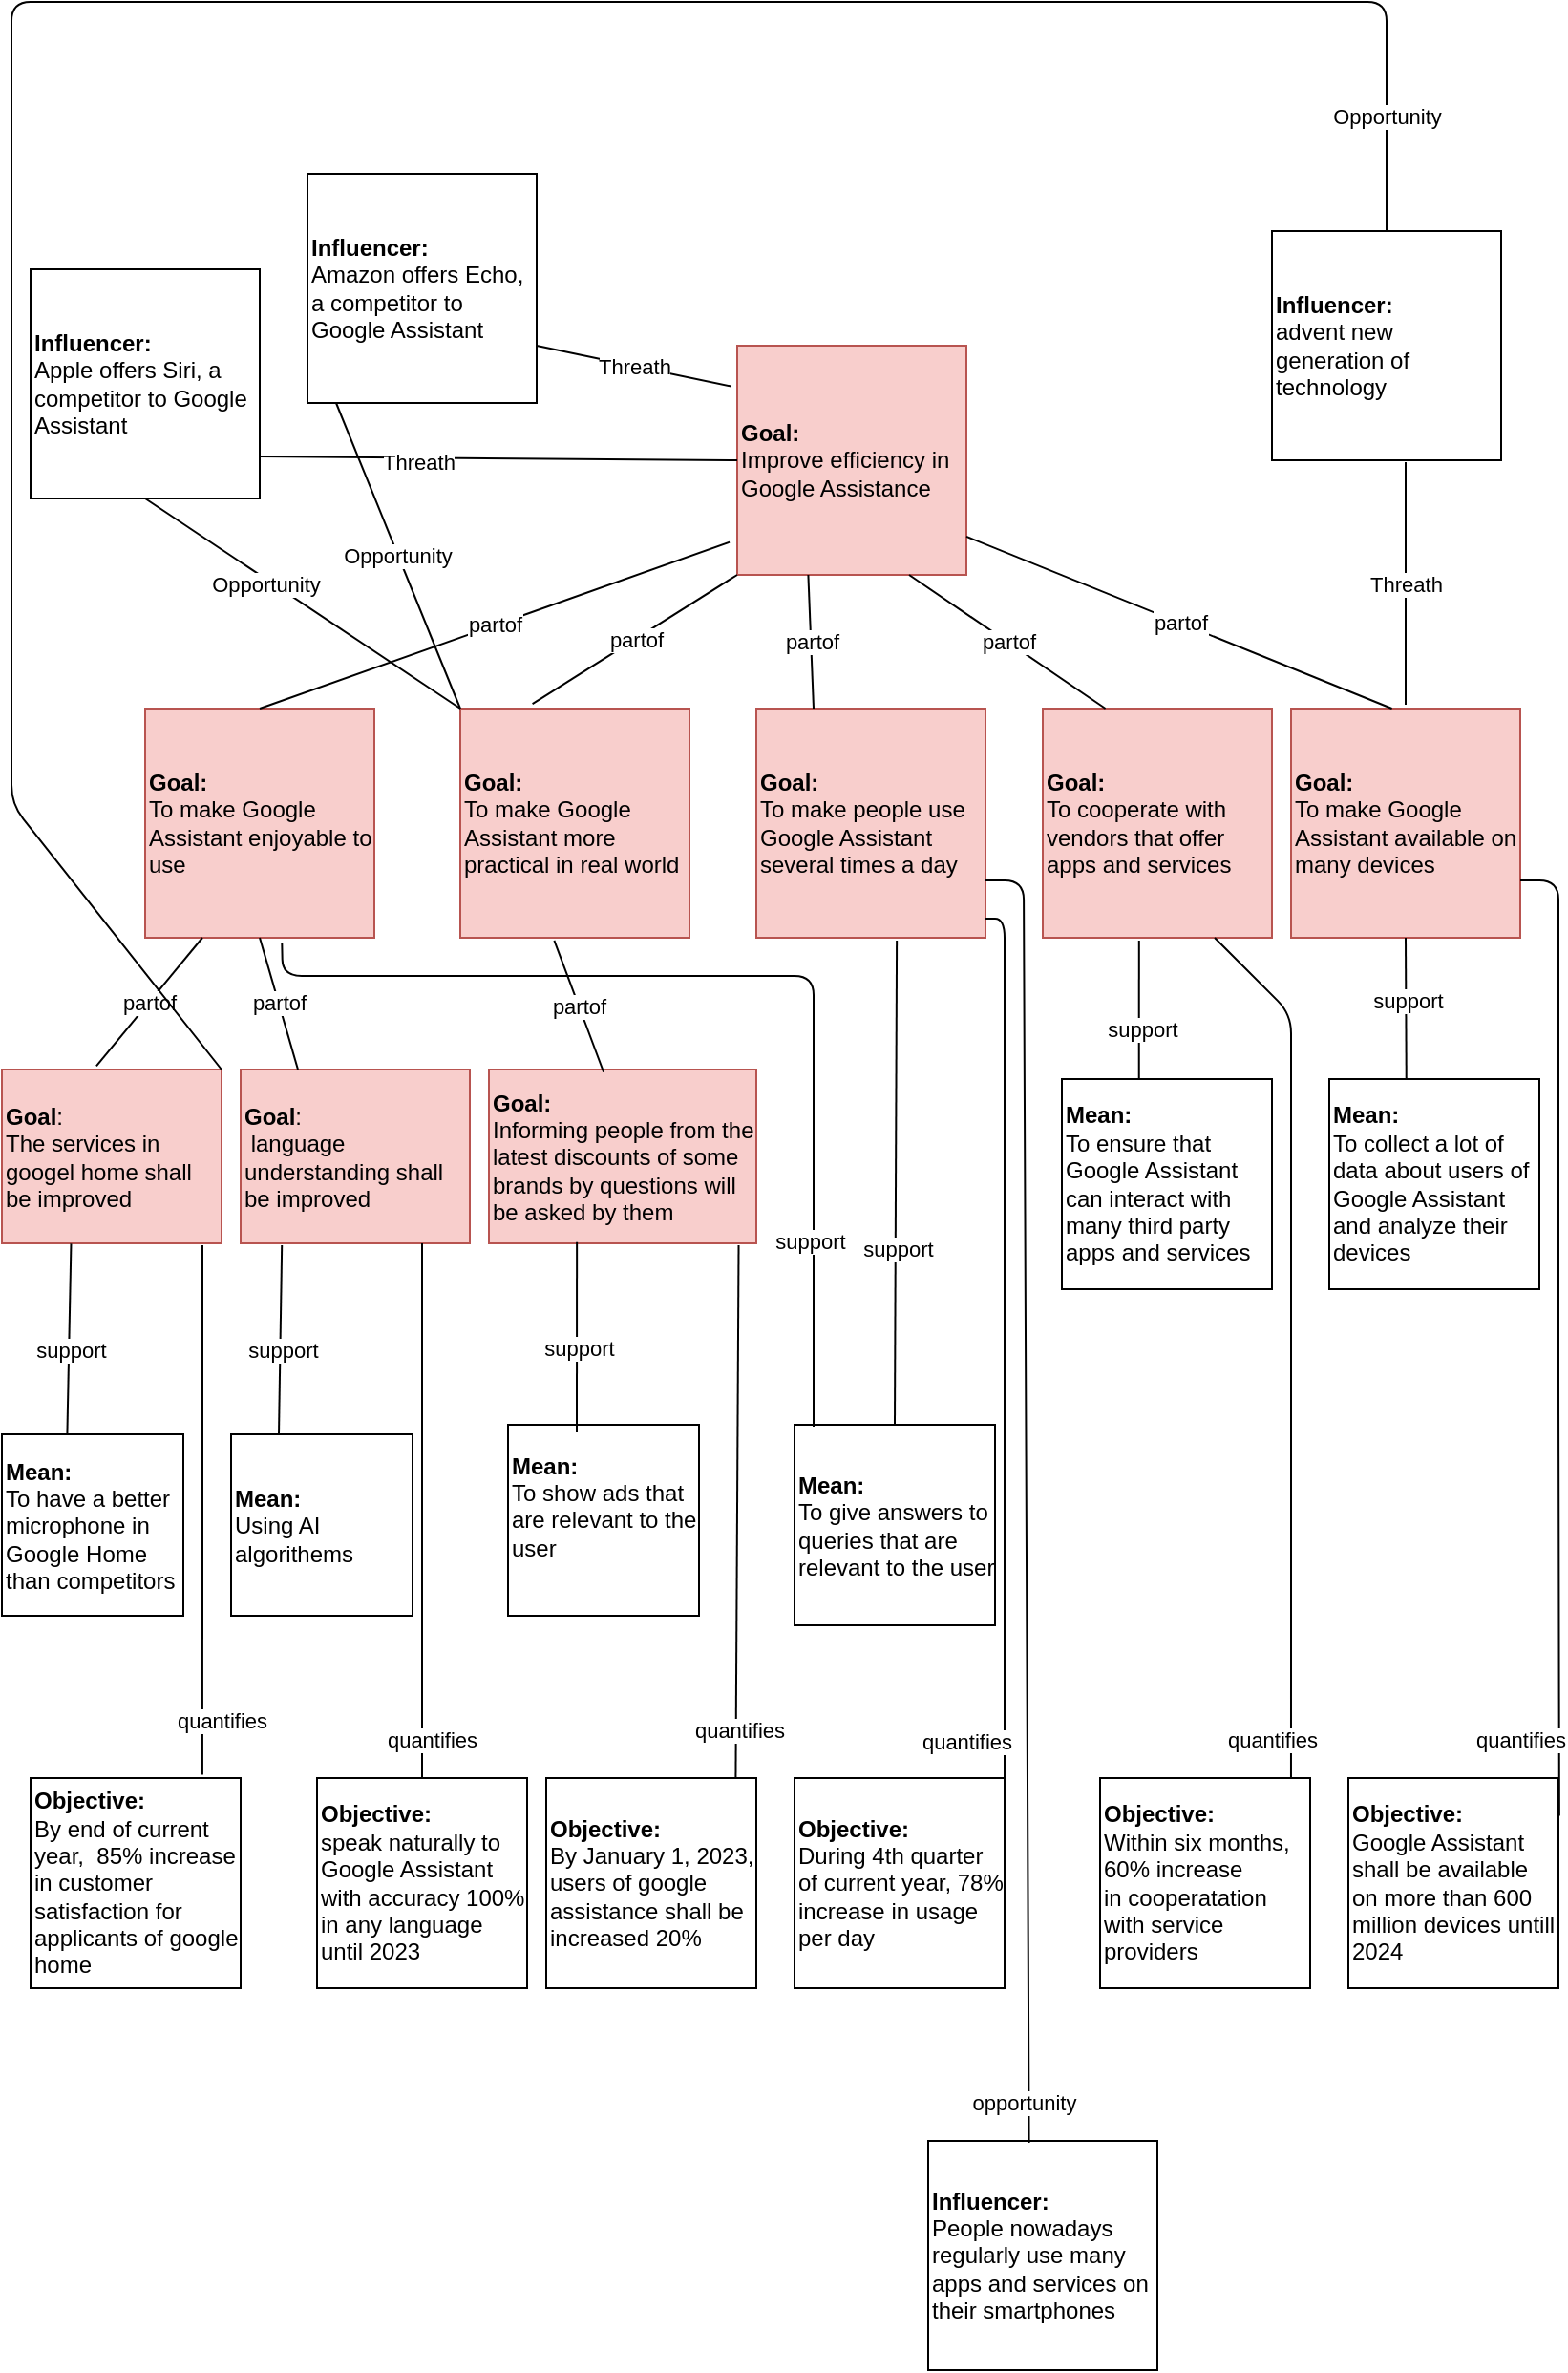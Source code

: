 <mxfile version="15.1.2" type="github">
  <diagram id="hF1DCo-za6BDpXijDqXe" name="Page-1">
    <mxGraphModel dx="1038" dy="1716" grid="1" gridSize="10" guides="1" tooltips="1" connect="1" arrows="1" fold="1" page="1" pageScale="1" pageWidth="827" pageHeight="1169" math="0" shadow="0">
      <root>
        <object label="" id="0">
          <mxCell />
        </object>
        <mxCell id="1" parent="0" />
        <mxCell id="UOg6kvVTi9lM9-NH_RH6-1" value="&lt;b&gt;Goal:&lt;/b&gt;&lt;br&gt;&lt;div&gt;Informing people from the latest discounts of some brands by questions will be asked by them&lt;br&gt;&lt;/div&gt;" style="rounded=0;whiteSpace=wrap;html=1;align=left;fillColor=#f8cecc;strokeColor=#b85450;" parent="1" vertex="1">
          <mxGeometry x="260" y="199" width="140" height="91" as="geometry" />
        </mxCell>
        <mxCell id="UOg6kvVTi9lM9-NH_RH6-2" value="&lt;b&gt;Mean:&lt;/b&gt;&lt;br&gt;&lt;div&gt;To show ads that are relevant to the user&lt;/div&gt;&lt;div&gt;&lt;br&gt;&lt;/div&gt;" style="whiteSpace=wrap;html=1;aspect=fixed;align=left;" parent="1" vertex="1">
          <mxGeometry x="270" y="385" width="100" height="100" as="geometry" />
        </mxCell>
        <mxCell id="UOg6kvVTi9lM9-NH_RH6-3" value="&lt;b&gt;Goal:&lt;/b&gt;&lt;br&gt;&lt;div&gt;To make people use Google Assistant several times a day&lt;br&gt;&lt;/div&gt;" style="whiteSpace=wrap;html=1;aspect=fixed;align=left;fillColor=#f8cecc;strokeColor=#b85450;" parent="1" vertex="1">
          <mxGeometry x="400" y="10" width="120" height="120" as="geometry" />
        </mxCell>
        <mxCell id="UOg6kvVTi9lM9-NH_RH6-4" value="&lt;b&gt;Goal:&lt;/b&gt;&lt;br&gt;To make Google Assistant available on many devices" style="whiteSpace=wrap;html=1;aspect=fixed;align=left;fillColor=#f8cecc;strokeColor=#b85450;" parent="1" vertex="1">
          <mxGeometry x="680" y="10" width="120" height="120" as="geometry" />
        </mxCell>
        <mxCell id="UOg6kvVTi9lM9-NH_RH6-5" value="&lt;b&gt;Goal:&lt;/b&gt;&lt;br&gt;&lt;div&gt;To make Google Assistant enjoyable to use&lt;br&gt;&lt;/div&gt;" style="whiteSpace=wrap;html=1;aspect=fixed;align=left;fillColor=#f8cecc;strokeColor=#b85450;" parent="1" vertex="1">
          <mxGeometry x="80" y="10" width="120" height="120" as="geometry" />
        </mxCell>
        <mxCell id="UOg6kvVTi9lM9-NH_RH6-6" value="&lt;b&gt;Goal:&lt;/b&gt;&lt;br&gt;&lt;div&gt;To make Google Assistant more practical in real world&lt;br&gt;&lt;/div&gt;" style="whiteSpace=wrap;html=1;aspect=fixed;align=left;fillColor=#f8cecc;strokeColor=#b85450;" parent="1" vertex="1">
          <mxGeometry x="245" y="10" width="120" height="120" as="geometry" />
        </mxCell>
        <mxCell id="UOg6kvVTi9lM9-NH_RH6-7" value="&lt;div&gt;&lt;b&gt;Goal&lt;/b&gt;:&lt;/div&gt;The services in googel home shall be improved" style="rounded=0;whiteSpace=wrap;html=1;align=left;fillColor=#f8cecc;strokeColor=#b85450;" parent="1" vertex="1">
          <mxGeometry x="5" y="199" width="115" height="91" as="geometry" />
        </mxCell>
        <mxCell id="UOg6kvVTi9lM9-NH_RH6-8" value="&lt;b&gt;Mean:&lt;/b&gt;&lt;br&gt;To have a better microphone in Google Home than competitors" style="whiteSpace=wrap;html=1;aspect=fixed;align=left;" parent="1" vertex="1">
          <mxGeometry x="5" y="390" width="95" height="95" as="geometry" />
        </mxCell>
        <mxCell id="UOg6kvVTi9lM9-NH_RH6-9" value="&lt;b&gt;Mean:&lt;br&gt;&lt;/b&gt;To ensure that Google Assistant can interact with many third party apps and services" style="whiteSpace=wrap;html=1;aspect=fixed;align=left;" parent="1" vertex="1">
          <mxGeometry x="560" y="204" width="110" height="110" as="geometry" />
        </mxCell>
        <mxCell id="UOg6kvVTi9lM9-NH_RH6-10" value="&lt;b&gt;Mean:&lt;/b&gt;&lt;br&gt;To give answers to queries that are relevant to the user" style="whiteSpace=wrap;html=1;aspect=fixed;align=left;" parent="1" vertex="1">
          <mxGeometry x="420" y="385" width="105" height="105" as="geometry" />
        </mxCell>
        <mxCell id="UOg6kvVTi9lM9-NH_RH6-11" value="&lt;b&gt;Mean:&lt;/b&gt;&lt;br&gt;To collect a lot of data about users of Google Assistant and analyze their devices" style="whiteSpace=wrap;html=1;aspect=fixed;align=left;" parent="1" vertex="1">
          <mxGeometry x="700" y="204" width="110" height="110" as="geometry" />
        </mxCell>
        <mxCell id="UOg6kvVTi9lM9-NH_RH6-12" value="&lt;b&gt;Goal:&lt;/b&gt;&lt;br&gt;To cooperate with vendors that offer apps and services" style="whiteSpace=wrap;html=1;aspect=fixed;align=left;fillColor=#f8cecc;strokeColor=#b85450;" parent="1" vertex="1">
          <mxGeometry x="550" y="10" width="120" height="120" as="geometry" />
        </mxCell>
        <mxCell id="UOg6kvVTi9lM9-NH_RH6-13" value="&lt;b&gt;Influencer:&lt;br&gt;&lt;/b&gt;&lt;span&gt;People nowadays regularly use many apps and services on their smartphones&lt;/span&gt;&lt;b&gt;&lt;br&gt;&lt;/b&gt;" style="whiteSpace=wrap;html=1;aspect=fixed;align=left;" parent="1" vertex="1">
          <mxGeometry x="490" y="760" width="120" height="120" as="geometry" />
        </mxCell>
        <mxCell id="UOg6kvVTi9lM9-NH_RH6-14" value="" style="endArrow=none;html=1;entryX=1;entryY=0.75;entryDx=0;entryDy=0;exitX=0.44;exitY=0.008;exitDx=0;exitDy=0;exitPerimeter=0;" parent="1" source="UOg6kvVTi9lM9-NH_RH6-13" target="UOg6kvVTi9lM9-NH_RH6-3" edge="1">
          <mxGeometry width="50" height="50" relative="1" as="geometry">
            <mxPoint x="540" y="380" as="sourcePoint" />
            <mxPoint x="680" y="100" as="targetPoint" />
            <Array as="points">
              <mxPoint x="540" y="100" />
              <mxPoint x="520" y="100" />
            </Array>
          </mxGeometry>
        </mxCell>
        <mxCell id="k02TBx-nNFQsuxZOjiUl-22" value="opportunity" style="edgeLabel;html=1;align=center;verticalAlign=middle;resizable=0;points=[];" vertex="1" connectable="0" parent="UOg6kvVTi9lM9-NH_RH6-14">
          <mxGeometry x="-0.871" y="-2" relative="1" as="geometry">
            <mxPoint x="-5" y="23" as="offset" />
          </mxGeometry>
        </mxCell>
        <mxCell id="UOg6kvVTi9lM9-NH_RH6-17" value="" style="endArrow=none;html=1;entryX=0.597;entryY=1.022;entryDx=0;entryDy=0;entryPerimeter=0;" parent="1" target="UOg6kvVTi9lM9-NH_RH6-5" edge="1">
          <mxGeometry width="50" height="50" relative="1" as="geometry">
            <mxPoint x="430" y="386" as="sourcePoint" />
            <mxPoint x="170" y="150" as="targetPoint" />
            <Array as="points">
              <mxPoint x="430" y="150" />
              <mxPoint x="410" y="150" />
              <mxPoint x="152" y="150" />
            </Array>
          </mxGeometry>
        </mxCell>
        <mxCell id="UOg6kvVTi9lM9-NH_RH6-18" value="support" style="edgeLabel;html=1;align=center;verticalAlign=middle;resizable=0;points=[];" parent="UOg6kvVTi9lM9-NH_RH6-17" vertex="1" connectable="0">
          <mxGeometry x="-0.633" y="-1" relative="1" as="geometry">
            <mxPoint x="-3" as="offset" />
          </mxGeometry>
        </mxCell>
        <mxCell id="UOg6kvVTi9lM9-NH_RH6-19" value="" style="endArrow=none;html=1;exitX=0.5;exitY=0;exitDx=0;exitDy=0;entryX=0.613;entryY=1.012;entryDx=0;entryDy=0;entryPerimeter=0;" parent="1" source="UOg6kvVTi9lM9-NH_RH6-10" target="UOg6kvVTi9lM9-NH_RH6-3" edge="1">
          <mxGeometry width="50" height="50" relative="1" as="geometry">
            <mxPoint x="590" y="200" as="sourcePoint" />
            <mxPoint x="640" y="150" as="targetPoint" />
          </mxGeometry>
        </mxCell>
        <mxCell id="UOg6kvVTi9lM9-NH_RH6-20" value="support" style="edgeLabel;html=1;align=center;verticalAlign=middle;resizable=0;points=[];" parent="UOg6kvVTi9lM9-NH_RH6-19" vertex="1" connectable="0">
          <mxGeometry x="-0.269" y="4" relative="1" as="geometry">
            <mxPoint x="5" as="offset" />
          </mxGeometry>
        </mxCell>
        <mxCell id="UOg6kvVTi9lM9-NH_RH6-21" value="" style="endArrow=none;html=1;entryX=0.42;entryY=1.012;entryDx=0;entryDy=0;exitX=0.367;exitY=0.005;exitDx=0;exitDy=0;exitPerimeter=0;entryPerimeter=0;" parent="1" source="UOg6kvVTi9lM9-NH_RH6-9" target="UOg6kvVTi9lM9-NH_RH6-12" edge="1">
          <mxGeometry width="50" height="50" relative="1" as="geometry">
            <mxPoint x="740" y="200" as="sourcePoint" />
            <mxPoint x="740" y="130" as="targetPoint" />
          </mxGeometry>
        </mxCell>
        <mxCell id="UOg6kvVTi9lM9-NH_RH6-22" value="support" style="edgeLabel;html=1;align=center;verticalAlign=middle;resizable=0;points=[];" parent="UOg6kvVTi9lM9-NH_RH6-21" vertex="1" connectable="0">
          <mxGeometry x="-0.269" y="4" relative="1" as="geometry">
            <mxPoint x="5" as="offset" />
          </mxGeometry>
        </mxCell>
        <mxCell id="UOg6kvVTi9lM9-NH_RH6-23" value="" style="endArrow=none;html=1;exitX=0.367;exitY=0.002;exitDx=0;exitDy=0;exitPerimeter=0;entryX=0.5;entryY=1;entryDx=0;entryDy=0;" parent="1" source="UOg6kvVTi9lM9-NH_RH6-11" target="UOg6kvVTi9lM9-NH_RH6-4" edge="1">
          <mxGeometry width="50" height="50" relative="1" as="geometry">
            <mxPoint x="739.5" y="200" as="sourcePoint" />
            <mxPoint x="740" y="150" as="targetPoint" />
          </mxGeometry>
        </mxCell>
        <mxCell id="UOg6kvVTi9lM9-NH_RH6-24" value="support" style="edgeLabel;html=1;align=center;verticalAlign=middle;resizable=0;points=[];" parent="UOg6kvVTi9lM9-NH_RH6-23" vertex="1" connectable="0">
          <mxGeometry x="-0.269" y="4" relative="1" as="geometry">
            <mxPoint x="5" y="-14" as="offset" />
          </mxGeometry>
        </mxCell>
        <mxCell id="UOg6kvVTi9lM9-NH_RH6-25" value="" style="endArrow=none;html=1;entryX=0.329;entryY=0.993;entryDx=0;entryDy=0;entryPerimeter=0;" parent="1" edge="1" target="UOg6kvVTi9lM9-NH_RH6-1">
          <mxGeometry width="50" height="50" relative="1" as="geometry">
            <mxPoint x="306" y="389" as="sourcePoint" />
            <mxPoint x="255" y="324" as="targetPoint" />
          </mxGeometry>
        </mxCell>
        <mxCell id="UOg6kvVTi9lM9-NH_RH6-26" value="support" style="edgeLabel;html=1;align=center;verticalAlign=middle;resizable=0;points=[];" parent="UOg6kvVTi9lM9-NH_RH6-25" vertex="1" connectable="0">
          <mxGeometry x="-0.269" y="4" relative="1" as="geometry">
            <mxPoint x="5" y="-8" as="offset" />
          </mxGeometry>
        </mxCell>
        <mxCell id="UOg6kvVTi9lM9-NH_RH6-27" value="partof" style="endArrow=none;html=1;entryX=0.41;entryY=1.012;entryDx=0;entryDy=0;entryPerimeter=0;exitX=0.429;exitY=0.015;exitDx=0;exitDy=0;exitPerimeter=0;" parent="1" source="UOg6kvVTi9lM9-NH_RH6-1" target="UOg6kvVTi9lM9-NH_RH6-6" edge="1">
          <mxGeometry width="50" height="50" relative="1" as="geometry">
            <mxPoint x="249" y="200" as="sourcePoint" />
            <mxPoint x="250" y="140" as="targetPoint" />
          </mxGeometry>
        </mxCell>
        <mxCell id="UOg6kvVTi9lM9-NH_RH6-28" value="partof" style="endArrow=none;html=1;exitX=0.43;exitY=-0.02;exitDx=0;exitDy=0;exitPerimeter=0;entryX=0.25;entryY=1;entryDx=0;entryDy=0;" parent="1" source="UOg6kvVTi9lM9-NH_RH6-7" target="UOg6kvVTi9lM9-NH_RH6-5" edge="1">
          <mxGeometry width="50" height="50" relative="1" as="geometry">
            <mxPoint x="130.5" y="200" as="sourcePoint" />
            <mxPoint x="130" y="140" as="targetPoint" />
          </mxGeometry>
        </mxCell>
        <mxCell id="UOg6kvVTi9lM9-NH_RH6-29" value="" style="endArrow=none;html=1;exitX=0.36;exitY=0.002;exitDx=0;exitDy=0;exitPerimeter=0;entryX=0.315;entryY=1.002;entryDx=0;entryDy=0;entryPerimeter=0;" parent="1" source="UOg6kvVTi9lM9-NH_RH6-8" target="UOg6kvVTi9lM9-NH_RH6-7" edge="1">
          <mxGeometry width="50" height="50" relative="1" as="geometry">
            <mxPoint x="120" y="400" as="sourcePoint" />
            <mxPoint x="39" y="300" as="targetPoint" />
          </mxGeometry>
        </mxCell>
        <mxCell id="UOg6kvVTi9lM9-NH_RH6-30" value="support" style="edgeLabel;html=1;align=center;verticalAlign=middle;resizable=0;points=[];" parent="UOg6kvVTi9lM9-NH_RH6-29" vertex="1" connectable="0">
          <mxGeometry x="-0.269" y="4" relative="1" as="geometry">
            <mxPoint x="5" y="-8" as="offset" />
          </mxGeometry>
        </mxCell>
        <mxCell id="k02TBx-nNFQsuxZOjiUl-2" value="&lt;b&gt;Objective:&lt;/b&gt;&lt;br&gt;Google Assistant shall be available on more than 600 million devices untill 2024" style="whiteSpace=wrap;html=1;aspect=fixed;align=left;" vertex="1" parent="1">
          <mxGeometry x="710" y="570" width="110" height="110" as="geometry" />
        </mxCell>
        <mxCell id="k02TBx-nNFQsuxZOjiUl-3" value="&lt;div&gt;&lt;b&gt;Goal&lt;/b&gt;:&lt;/div&gt;&amp;nbsp;language understanding shall be improved" style="rounded=0;whiteSpace=wrap;html=1;align=left;fillColor=#f8cecc;strokeColor=#b85450;" vertex="1" parent="1">
          <mxGeometry x="130" y="199" width="120" height="91" as="geometry" />
        </mxCell>
        <mxCell id="k02TBx-nNFQsuxZOjiUl-4" value="&lt;b&gt;Objective:&lt;/b&gt;&lt;br&gt;speak naturally to Google Assistant with accuracy 100% in any language until 2023" style="whiteSpace=wrap;html=1;aspect=fixed;align=left;" vertex="1" parent="1">
          <mxGeometry x="170" y="570" width="110" height="110" as="geometry" />
        </mxCell>
        <mxCell id="k02TBx-nNFQsuxZOjiUl-6" value="" style="endArrow=none;html=1;entryX=1;entryY=0.75;entryDx=0;entryDy=0;exitX=1.004;exitY=0.18;exitDx=0;exitDy=0;exitPerimeter=0;" edge="1" parent="1" source="k02TBx-nNFQsuxZOjiUl-2" target="UOg6kvVTi9lM9-NH_RH6-4">
          <mxGeometry width="50" height="50" relative="1" as="geometry">
            <mxPoint x="830" y="590" as="sourcePoint" />
            <mxPoint x="820" y="100" as="targetPoint" />
            <Array as="points">
              <mxPoint x="820" y="370" />
              <mxPoint x="820" y="100" />
            </Array>
          </mxGeometry>
        </mxCell>
        <mxCell id="k02TBx-nNFQsuxZOjiUl-7" value="quantifies" style="edgeLabel;html=1;align=center;verticalAlign=middle;resizable=0;points=[];" vertex="1" connectable="0" parent="k02TBx-nNFQsuxZOjiUl-6">
          <mxGeometry x="0.443" y="1" relative="1" as="geometry">
            <mxPoint x="-19" y="328" as="offset" />
          </mxGeometry>
        </mxCell>
        <mxCell id="k02TBx-nNFQsuxZOjiUl-8" value="quantifies" style="endArrow=none;html=1;exitX=0.5;exitY=0;exitDx=0;exitDy=0;" edge="1" parent="1" source="k02TBx-nNFQsuxZOjiUl-4">
          <mxGeometry x="-0.857" y="-5" width="50" height="50" relative="1" as="geometry">
            <mxPoint x="120" y="354" as="sourcePoint" />
            <mxPoint x="225" y="290" as="targetPoint" />
            <mxPoint as="offset" />
          </mxGeometry>
        </mxCell>
        <mxCell id="k02TBx-nNFQsuxZOjiUl-9" value="partof" style="endArrow=none;html=1;entryX=0.5;entryY=1;entryDx=0;entryDy=0;exitX=0.25;exitY=0;exitDx=0;exitDy=0;" edge="1" parent="1" source="k02TBx-nNFQsuxZOjiUl-3" target="UOg6kvVTi9lM9-NH_RH6-5">
          <mxGeometry width="50" height="50" relative="1" as="geometry">
            <mxPoint x="160" y="200" as="sourcePoint" />
            <mxPoint x="160" y="150" as="targetPoint" />
          </mxGeometry>
        </mxCell>
        <mxCell id="k02TBx-nNFQsuxZOjiUl-10" value="&lt;b&gt;Mean:&lt;/b&gt;&lt;br&gt;Using AI algorithems" style="whiteSpace=wrap;html=1;aspect=fixed;align=left;" vertex="1" parent="1">
          <mxGeometry x="125" y="390" width="95" height="95" as="geometry" />
        </mxCell>
        <mxCell id="k02TBx-nNFQsuxZOjiUl-11" value="" style="endArrow=none;html=1;entryX=0.18;entryY=1.011;entryDx=0;entryDy=0;entryPerimeter=0;" edge="1" parent="1" target="k02TBx-nNFQsuxZOjiUl-3">
          <mxGeometry width="50" height="50" relative="1" as="geometry">
            <mxPoint x="150" y="390" as="sourcePoint" />
            <mxPoint x="150" y="300" as="targetPoint" />
          </mxGeometry>
        </mxCell>
        <mxCell id="k02TBx-nNFQsuxZOjiUl-12" value="support" style="edgeLabel;html=1;align=center;verticalAlign=middle;resizable=0;points=[];" vertex="1" connectable="0" parent="k02TBx-nNFQsuxZOjiUl-11">
          <mxGeometry x="-0.269" y="4" relative="1" as="geometry">
            <mxPoint x="5" y="-8" as="offset" />
          </mxGeometry>
        </mxCell>
        <mxCell id="k02TBx-nNFQsuxZOjiUl-13" value="&lt;b&gt;Objective:&lt;/b&gt;&lt;br&gt;By end of current year,&amp;nbsp; 85% increase in customer satisfaction for applicants of google home" style="whiteSpace=wrap;html=1;aspect=fixed;align=left;" vertex="1" parent="1">
          <mxGeometry x="20" y="570" width="110" height="110" as="geometry" />
        </mxCell>
        <mxCell id="k02TBx-nNFQsuxZOjiUl-14" value="quantifies" style="endArrow=none;html=1;exitX=0.818;exitY=-0.016;exitDx=0;exitDy=0;exitPerimeter=0;" edge="1" parent="1" source="k02TBx-nNFQsuxZOjiUl-13">
          <mxGeometry x="-0.796" y="-10" width="50" height="50" relative="1" as="geometry">
            <mxPoint x="100" y="600" as="sourcePoint" />
            <mxPoint x="110" y="291" as="targetPoint" />
            <mxPoint as="offset" />
          </mxGeometry>
        </mxCell>
        <mxCell id="k02TBx-nNFQsuxZOjiUl-15" value="&lt;b&gt;Objective:&lt;/b&gt;&lt;br&gt;&lt;div&gt;During 4th quarter of current year, 78% increase in usage per day&lt;br&gt;&lt;/div&gt;" style="whiteSpace=wrap;html=1;aspect=fixed;align=left;" vertex="1" parent="1">
          <mxGeometry x="420" y="570" width="110" height="110" as="geometry" />
        </mxCell>
        <mxCell id="k02TBx-nNFQsuxZOjiUl-16" style="edgeStyle=orthogonalEdgeStyle;rounded=0;orthogonalLoop=1;jettySize=auto;html=1;exitX=0.5;exitY=1;exitDx=0;exitDy=0;" edge="1" parent="1" source="UOg6kvVTi9lM9-NH_RH6-2" target="UOg6kvVTi9lM9-NH_RH6-2">
          <mxGeometry relative="1" as="geometry" />
        </mxCell>
        <mxCell id="k02TBx-nNFQsuxZOjiUl-20" value="" style="endArrow=none;html=1;exitX=1;exitY=0.091;exitDx=0;exitDy=0;exitPerimeter=0;" edge="1" parent="1" source="k02TBx-nNFQsuxZOjiUl-15">
          <mxGeometry width="50" height="50" relative="1" as="geometry">
            <mxPoint x="530" y="568" as="sourcePoint" />
            <mxPoint x="520" y="120" as="targetPoint" />
            <Array as="points">
              <mxPoint x="530" y="120" />
            </Array>
          </mxGeometry>
        </mxCell>
        <mxCell id="k02TBx-nNFQsuxZOjiUl-21" value="quantifies" style="edgeLabel;html=1;align=center;verticalAlign=middle;resizable=0;points=[];" vertex="1" connectable="0" parent="k02TBx-nNFQsuxZOjiUl-20">
          <mxGeometry x="-0.912" relative="1" as="geometry">
            <mxPoint x="-20" y="-9" as="offset" />
          </mxGeometry>
        </mxCell>
        <mxCell id="k02TBx-nNFQsuxZOjiUl-23" value="&lt;b&gt;Objective:&lt;/b&gt;&lt;br&gt;Within six months, 60% increase in&amp;nbsp;cooperatation with service providers" style="whiteSpace=wrap;html=1;aspect=fixed;align=left;" vertex="1" parent="1">
          <mxGeometry x="580" y="570" width="110" height="110" as="geometry" />
        </mxCell>
        <mxCell id="k02TBx-nNFQsuxZOjiUl-24" value="quantifies" style="endArrow=none;html=1;exitX=0.909;exitY=0;exitDx=0;exitDy=0;exitPerimeter=0;entryX=0.75;entryY=1;entryDx=0;entryDy=0;" edge="1" parent="1" source="k02TBx-nNFQsuxZOjiUl-23" target="UOg6kvVTi9lM9-NH_RH6-12">
          <mxGeometry x="-0.912" y="10" width="50" height="50" relative="1" as="geometry">
            <mxPoint x="670" y="440" as="sourcePoint" />
            <mxPoint x="650" y="160" as="targetPoint" />
            <Array as="points">
              <mxPoint x="680" y="510" />
              <mxPoint x="680" y="170" />
            </Array>
            <mxPoint as="offset" />
          </mxGeometry>
        </mxCell>
        <mxCell id="k02TBx-nNFQsuxZOjiUl-26" value="&lt;b&gt;Objective:&lt;/b&gt;&lt;br&gt;By January 1, 2023, users of google assistance shall be increased 20%" style="whiteSpace=wrap;html=1;aspect=fixed;align=left;" vertex="1" parent="1">
          <mxGeometry x="290" y="570" width="110" height="110" as="geometry" />
        </mxCell>
        <mxCell id="k02TBx-nNFQsuxZOjiUl-27" value="" style="endArrow=none;html=1;entryX=0.934;entryY=1.011;entryDx=0;entryDy=0;entryPerimeter=0;exitX=0.902;exitY=0.002;exitDx=0;exitDy=0;exitPerimeter=0;" edge="1" parent="1" source="k02TBx-nNFQsuxZOjiUl-26" target="UOg6kvVTi9lM9-NH_RH6-1">
          <mxGeometry width="50" height="50" relative="1" as="geometry">
            <mxPoint x="370" y="560" as="sourcePoint" />
            <mxPoint x="420" y="510" as="targetPoint" />
          </mxGeometry>
        </mxCell>
        <mxCell id="k02TBx-nNFQsuxZOjiUl-28" value="quantifies" style="edgeLabel;html=1;align=center;verticalAlign=middle;resizable=0;points=[];" vertex="1" connectable="0" parent="k02TBx-nNFQsuxZOjiUl-27">
          <mxGeometry x="-0.816" y="-1" relative="1" as="geometry">
            <mxPoint as="offset" />
          </mxGeometry>
        </mxCell>
        <mxCell id="k02TBx-nNFQsuxZOjiUl-29" value="&lt;b&gt;Goal:&lt;/b&gt;&lt;br&gt;&lt;div&gt;Improve efficiency in Google Assistance&lt;br&gt;&lt;/div&gt;" style="whiteSpace=wrap;html=1;aspect=fixed;align=left;fillColor=#f8cecc;strokeColor=#b85450;" vertex="1" parent="1">
          <mxGeometry x="390" y="-180" width="120" height="120" as="geometry" />
        </mxCell>
        <mxCell id="k02TBx-nNFQsuxZOjiUl-30" value="partof" style="endArrow=none;html=1;entryX=-0.033;entryY=0.857;entryDx=0;entryDy=0;exitX=0.5;exitY=0;exitDx=0;exitDy=0;entryPerimeter=0;" edge="1" parent="1" source="UOg6kvVTi9lM9-NH_RH6-5" target="k02TBx-nNFQsuxZOjiUl-29">
          <mxGeometry width="50" height="50" relative="1" as="geometry">
            <mxPoint x="162" y="-13" as="sourcePoint" />
            <mxPoint x="218" y="-80" as="targetPoint" />
          </mxGeometry>
        </mxCell>
        <mxCell id="k02TBx-nNFQsuxZOjiUl-31" value="partof" style="endArrow=none;html=1;entryX=0;entryY=1;entryDx=0;entryDy=0;exitX=0.315;exitY=-0.02;exitDx=0;exitDy=0;exitPerimeter=0;" edge="1" parent="1" source="UOg6kvVTi9lM9-NH_RH6-6" target="k02TBx-nNFQsuxZOjiUl-29">
          <mxGeometry width="50" height="50" relative="1" as="geometry">
            <mxPoint x="150" y="20" as="sourcePoint" />
            <mxPoint x="396.04" y="-67.16" as="targetPoint" />
          </mxGeometry>
        </mxCell>
        <mxCell id="k02TBx-nNFQsuxZOjiUl-32" value="partof" style="endArrow=none;html=1;entryX=0;entryY=1;entryDx=0;entryDy=0;exitX=0.25;exitY=0;exitDx=0;exitDy=0;" edge="1" parent="1" source="UOg6kvVTi9lM9-NH_RH6-3">
          <mxGeometry width="50" height="50" relative="1" as="geometry">
            <mxPoint x="320.0" y="7.6" as="sourcePoint" />
            <mxPoint x="427.2" y="-60" as="targetPoint" />
          </mxGeometry>
        </mxCell>
        <mxCell id="k02TBx-nNFQsuxZOjiUl-33" value="partof" style="endArrow=none;html=1;entryX=0.75;entryY=1;entryDx=0;entryDy=0;exitX=0.25;exitY=0;exitDx=0;exitDy=0;" edge="1" parent="1" target="k02TBx-nNFQsuxZOjiUl-29">
          <mxGeometry width="50" height="50" relative="1" as="geometry">
            <mxPoint x="582.8" y="10" as="sourcePoint" />
            <mxPoint x="580" y="-60" as="targetPoint" />
          </mxGeometry>
        </mxCell>
        <mxCell id="k02TBx-nNFQsuxZOjiUl-34" value="partof" style="endArrow=none;html=1;entryX=1;entryY=0.833;entryDx=0;entryDy=0;exitX=0.25;exitY=0;exitDx=0;exitDy=0;entryPerimeter=0;" edge="1" parent="1" target="k02TBx-nNFQsuxZOjiUl-29">
          <mxGeometry width="50" height="50" relative="1" as="geometry">
            <mxPoint x="732.8" y="10" as="sourcePoint" />
            <mxPoint x="630" y="-60" as="targetPoint" />
          </mxGeometry>
        </mxCell>
        <mxCell id="k02TBx-nNFQsuxZOjiUl-35" value="&lt;b&gt;Influencer:&lt;br&gt;&lt;/b&gt;Apple offers Siri, a competitor to Google Assistant" style="whiteSpace=wrap;html=1;aspect=fixed;align=left;" vertex="1" parent="1">
          <mxGeometry x="20" y="-220" width="120" height="120" as="geometry" />
        </mxCell>
        <mxCell id="k02TBx-nNFQsuxZOjiUl-36" value="&lt;b&gt;Influencer:&lt;br&gt;&lt;/b&gt;Amazon offers Echo, a competitor to Google Assistant" style="whiteSpace=wrap;html=1;aspect=fixed;align=left;" vertex="1" parent="1">
          <mxGeometry x="165" y="-270" width="120" height="120" as="geometry" />
        </mxCell>
        <mxCell id="k02TBx-nNFQsuxZOjiUl-38" value="Threath" style="endArrow=none;html=1;entryX=-0.027;entryY=0.177;entryDx=0;entryDy=0;entryPerimeter=0;exitX=1;exitY=0.75;exitDx=0;exitDy=0;" edge="1" parent="1" source="k02TBx-nNFQsuxZOjiUl-36" target="k02TBx-nNFQsuxZOjiUl-29">
          <mxGeometry width="50" height="50" relative="1" as="geometry">
            <mxPoint x="290" y="-180" as="sourcePoint" />
            <mxPoint x="380" y="-160" as="targetPoint" />
          </mxGeometry>
        </mxCell>
        <mxCell id="k02TBx-nNFQsuxZOjiUl-39" value="" style="endArrow=none;html=1;entryX=0;entryY=0.5;entryDx=0;entryDy=0;exitX=0.997;exitY=0.817;exitDx=0;exitDy=0;exitPerimeter=0;" edge="1" parent="1" source="k02TBx-nNFQsuxZOjiUl-35" target="k02TBx-nNFQsuxZOjiUl-29">
          <mxGeometry width="50" height="50" relative="1" as="geometry">
            <mxPoint x="170" y="-90" as="sourcePoint" />
            <mxPoint x="220" y="-140" as="targetPoint" />
          </mxGeometry>
        </mxCell>
        <mxCell id="k02TBx-nNFQsuxZOjiUl-40" value="Threath" style="edgeLabel;html=1;align=center;verticalAlign=middle;resizable=0;points=[];" vertex="1" connectable="0" parent="k02TBx-nNFQsuxZOjiUl-39">
          <mxGeometry x="-0.336" y="-2" relative="1" as="geometry">
            <mxPoint as="offset" />
          </mxGeometry>
        </mxCell>
        <mxCell id="k02TBx-nNFQsuxZOjiUl-41" value="Opportunity" style="endArrow=none;html=1;entryX=0.125;entryY=1;entryDx=0;entryDy=0;entryPerimeter=0;exitX=0;exitY=0;exitDx=0;exitDy=0;" edge="1" parent="1" source="UOg6kvVTi9lM9-NH_RH6-6" target="k02TBx-nNFQsuxZOjiUl-36">
          <mxGeometry width="50" height="50" relative="1" as="geometry">
            <mxPoint x="170" y="-40" as="sourcePoint" />
            <mxPoint x="220" y="-90" as="targetPoint" />
          </mxGeometry>
        </mxCell>
        <mxCell id="k02TBx-nNFQsuxZOjiUl-42" value="" style="endArrow=none;html=1;entryX=0.5;entryY=1;entryDx=0;entryDy=0;exitX=0;exitY=0;exitDx=0;exitDy=0;" edge="1" parent="1" source="UOg6kvVTi9lM9-NH_RH6-6" target="k02TBx-nNFQsuxZOjiUl-35">
          <mxGeometry width="50" height="50" relative="1" as="geometry">
            <mxPoint x="60" y="-30" as="sourcePoint" />
            <mxPoint x="90" y="-90" as="targetPoint" />
          </mxGeometry>
        </mxCell>
        <mxCell id="k02TBx-nNFQsuxZOjiUl-43" value="Opportunity" style="edgeLabel;html=1;align=center;verticalAlign=middle;resizable=0;points=[];" vertex="1" connectable="0" parent="k02TBx-nNFQsuxZOjiUl-42">
          <mxGeometry x="0.225" y="2" relative="1" as="geometry">
            <mxPoint as="offset" />
          </mxGeometry>
        </mxCell>
        <mxCell id="k02TBx-nNFQsuxZOjiUl-44" value="&lt;b&gt;Influencer:&lt;br&gt;&lt;/b&gt;advent new generation of technology" style="whiteSpace=wrap;html=1;aspect=fixed;align=left;" vertex="1" parent="1">
          <mxGeometry x="670" y="-240" width="120" height="120" as="geometry" />
        </mxCell>
        <mxCell id="k02TBx-nNFQsuxZOjiUl-45" value="Threath" style="endArrow=none;html=1;" edge="1" parent="1">
          <mxGeometry width="50" height="50" relative="1" as="geometry">
            <mxPoint x="740" y="8" as="sourcePoint" />
            <mxPoint x="740" y="-119" as="targetPoint" />
          </mxGeometry>
        </mxCell>
        <mxCell id="k02TBx-nNFQsuxZOjiUl-47" value="Opportunity" style="endArrow=none;html=1;entryX=0.5;entryY=0;entryDx=0;entryDy=0;" edge="1" parent="1" target="k02TBx-nNFQsuxZOjiUl-44">
          <mxGeometry x="0.916" width="50" height="50" relative="1" as="geometry">
            <mxPoint x="120" y="199" as="sourcePoint" />
            <mxPoint x="730" y="-350" as="targetPoint" />
            <Array as="points">
              <mxPoint x="10" y="60" />
              <mxPoint x="10" y="-360" />
              <mxPoint x="730" y="-360" />
            </Array>
            <mxPoint as="offset" />
          </mxGeometry>
        </mxCell>
      </root>
    </mxGraphModel>
  </diagram>
</mxfile>
